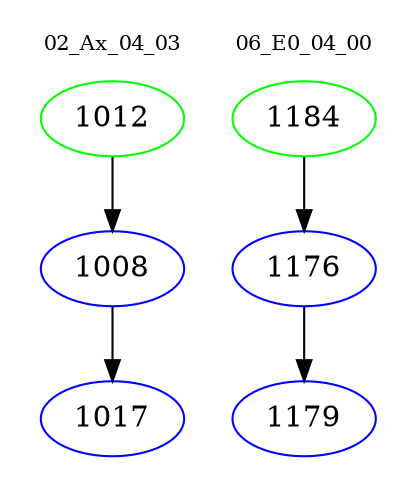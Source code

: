 digraph{
subgraph cluster_0 {
color = white
label = "02_Ax_04_03";
fontsize=10;
T0_1012 [label="1012", color="green"]
T0_1012 -> T0_1008 [color="black"]
T0_1008 [label="1008", color="blue"]
T0_1008 -> T0_1017 [color="black"]
T0_1017 [label="1017", color="blue"]
}
subgraph cluster_1 {
color = white
label = "06_E0_04_00";
fontsize=10;
T1_1184 [label="1184", color="green"]
T1_1184 -> T1_1176 [color="black"]
T1_1176 [label="1176", color="blue"]
T1_1176 -> T1_1179 [color="black"]
T1_1179 [label="1179", color="blue"]
}
}
